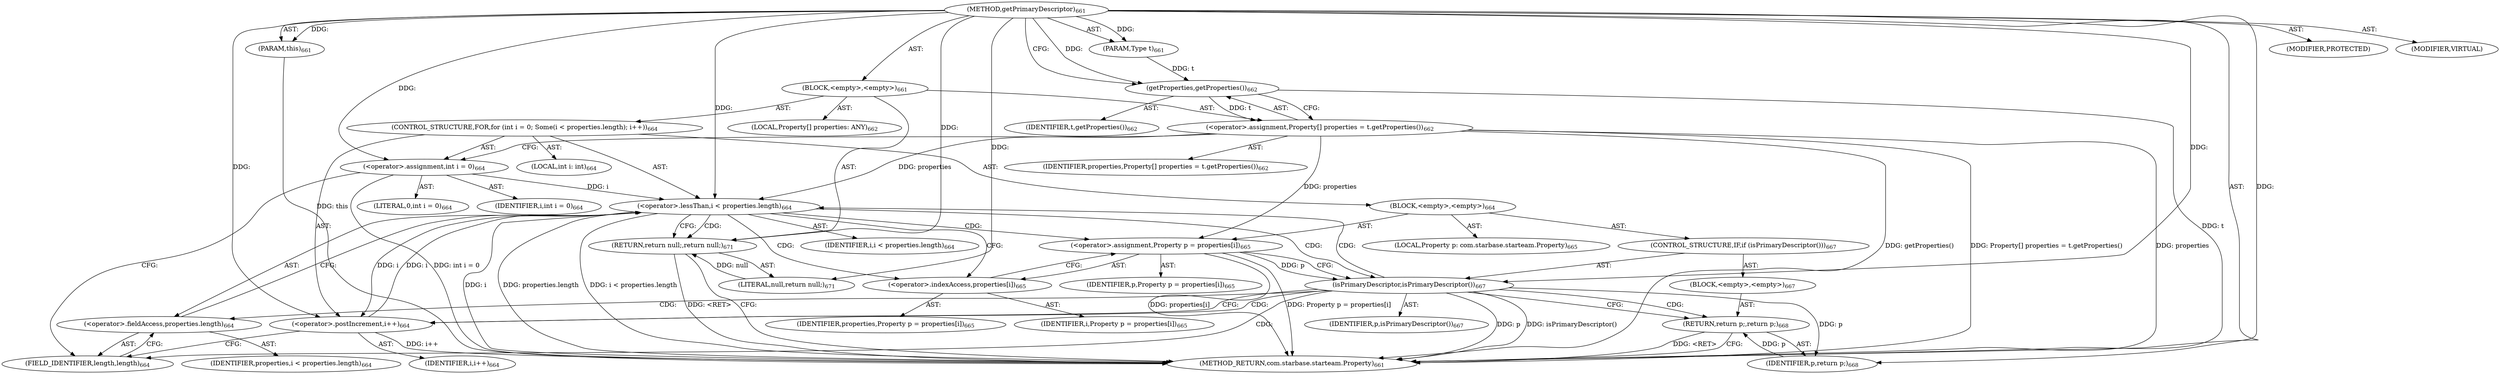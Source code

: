 digraph "getPrimaryDescriptor" {  
"111669149708" [label = <(METHOD,getPrimaryDescriptor)<SUB>661</SUB>> ]
"115964117045" [label = <(PARAM,this)<SUB>661</SUB>> ]
"115964117046" [label = <(PARAM,Type t)<SUB>661</SUB>> ]
"25769803829" [label = <(BLOCK,&lt;empty&gt;,&lt;empty&gt;)<SUB>661</SUB>> ]
"94489280556" [label = <(LOCAL,Property[] properties: ANY)<SUB>662</SUB>> ]
"30064771441" [label = <(&lt;operator&gt;.assignment,Property[] properties = t.getProperties())<SUB>662</SUB>> ]
"68719477074" [label = <(IDENTIFIER,properties,Property[] properties = t.getProperties())<SUB>662</SUB>> ]
"30064771442" [label = <(getProperties,getProperties())<SUB>662</SUB>> ]
"68719477075" [label = <(IDENTIFIER,t,getProperties())<SUB>662</SUB>> ]
"47244640295" [label = <(CONTROL_STRUCTURE,FOR,for (int i = 0; Some(i &lt; properties.length); i++))<SUB>664</SUB>> ]
"94489280557" [label = <(LOCAL,int i: int)<SUB>664</SUB>> ]
"30064771443" [label = <(&lt;operator&gt;.assignment,int i = 0)<SUB>664</SUB>> ]
"68719477076" [label = <(IDENTIFIER,i,int i = 0)<SUB>664</SUB>> ]
"90194313293" [label = <(LITERAL,0,int i = 0)<SUB>664</SUB>> ]
"30064771444" [label = <(&lt;operator&gt;.lessThan,i &lt; properties.length)<SUB>664</SUB>> ]
"68719477077" [label = <(IDENTIFIER,i,i &lt; properties.length)<SUB>664</SUB>> ]
"30064771445" [label = <(&lt;operator&gt;.fieldAccess,properties.length)<SUB>664</SUB>> ]
"68719477078" [label = <(IDENTIFIER,properties,i &lt; properties.length)<SUB>664</SUB>> ]
"55834574880" [label = <(FIELD_IDENTIFIER,length,length)<SUB>664</SUB>> ]
"30064771446" [label = <(&lt;operator&gt;.postIncrement,i++)<SUB>664</SUB>> ]
"68719477079" [label = <(IDENTIFIER,i,i++)<SUB>664</SUB>> ]
"25769803830" [label = <(BLOCK,&lt;empty&gt;,&lt;empty&gt;)<SUB>664</SUB>> ]
"94489280558" [label = <(LOCAL,Property p: com.starbase.starteam.Property)<SUB>665</SUB>> ]
"30064771447" [label = <(&lt;operator&gt;.assignment,Property p = properties[i])<SUB>665</SUB>> ]
"68719477080" [label = <(IDENTIFIER,p,Property p = properties[i])<SUB>665</SUB>> ]
"30064771448" [label = <(&lt;operator&gt;.indexAccess,properties[i])<SUB>665</SUB>> ]
"68719477081" [label = <(IDENTIFIER,properties,Property p = properties[i])<SUB>665</SUB>> ]
"68719477082" [label = <(IDENTIFIER,i,Property p = properties[i])<SUB>665</SUB>> ]
"47244640296" [label = <(CONTROL_STRUCTURE,IF,if (isPrimaryDescriptor()))<SUB>667</SUB>> ]
"30064771449" [label = <(isPrimaryDescriptor,isPrimaryDescriptor())<SUB>667</SUB>> ]
"68719477083" [label = <(IDENTIFIER,p,isPrimaryDescriptor())<SUB>667</SUB>> ]
"25769803831" [label = <(BLOCK,&lt;empty&gt;,&lt;empty&gt;)<SUB>667</SUB>> ]
"146028888071" [label = <(RETURN,return p;,return p;)<SUB>668</SUB>> ]
"68719477084" [label = <(IDENTIFIER,p,return p;)<SUB>668</SUB>> ]
"146028888072" [label = <(RETURN,return null;,return null;)<SUB>671</SUB>> ]
"90194313294" [label = <(LITERAL,null,return null;)<SUB>671</SUB>> ]
"133143986223" [label = <(MODIFIER,PROTECTED)> ]
"133143986224" [label = <(MODIFIER,VIRTUAL)> ]
"128849018892" [label = <(METHOD_RETURN,com.starbase.starteam.Property)<SUB>661</SUB>> ]
  "111669149708" -> "115964117045"  [ label = "AST: "] 
  "111669149708" -> "115964117046"  [ label = "AST: "] 
  "111669149708" -> "25769803829"  [ label = "AST: "] 
  "111669149708" -> "133143986223"  [ label = "AST: "] 
  "111669149708" -> "133143986224"  [ label = "AST: "] 
  "111669149708" -> "128849018892"  [ label = "AST: "] 
  "25769803829" -> "94489280556"  [ label = "AST: "] 
  "25769803829" -> "30064771441"  [ label = "AST: "] 
  "25769803829" -> "47244640295"  [ label = "AST: "] 
  "25769803829" -> "146028888072"  [ label = "AST: "] 
  "30064771441" -> "68719477074"  [ label = "AST: "] 
  "30064771441" -> "30064771442"  [ label = "AST: "] 
  "30064771442" -> "68719477075"  [ label = "AST: "] 
  "47244640295" -> "94489280557"  [ label = "AST: "] 
  "47244640295" -> "30064771443"  [ label = "AST: "] 
  "47244640295" -> "30064771444"  [ label = "AST: "] 
  "47244640295" -> "30064771446"  [ label = "AST: "] 
  "47244640295" -> "25769803830"  [ label = "AST: "] 
  "30064771443" -> "68719477076"  [ label = "AST: "] 
  "30064771443" -> "90194313293"  [ label = "AST: "] 
  "30064771444" -> "68719477077"  [ label = "AST: "] 
  "30064771444" -> "30064771445"  [ label = "AST: "] 
  "30064771445" -> "68719477078"  [ label = "AST: "] 
  "30064771445" -> "55834574880"  [ label = "AST: "] 
  "30064771446" -> "68719477079"  [ label = "AST: "] 
  "25769803830" -> "94489280558"  [ label = "AST: "] 
  "25769803830" -> "30064771447"  [ label = "AST: "] 
  "25769803830" -> "47244640296"  [ label = "AST: "] 
  "30064771447" -> "68719477080"  [ label = "AST: "] 
  "30064771447" -> "30064771448"  [ label = "AST: "] 
  "30064771448" -> "68719477081"  [ label = "AST: "] 
  "30064771448" -> "68719477082"  [ label = "AST: "] 
  "47244640296" -> "30064771449"  [ label = "AST: "] 
  "47244640296" -> "25769803831"  [ label = "AST: "] 
  "30064771449" -> "68719477083"  [ label = "AST: "] 
  "25769803831" -> "146028888071"  [ label = "AST: "] 
  "146028888071" -> "68719477084"  [ label = "AST: "] 
  "146028888072" -> "90194313294"  [ label = "AST: "] 
  "30064771441" -> "30064771443"  [ label = "CFG: "] 
  "146028888072" -> "128849018892"  [ label = "CFG: "] 
  "30064771442" -> "30064771441"  [ label = "CFG: "] 
  "30064771443" -> "55834574880"  [ label = "CFG: "] 
  "30064771444" -> "30064771448"  [ label = "CFG: "] 
  "30064771444" -> "146028888072"  [ label = "CFG: "] 
  "30064771446" -> "55834574880"  [ label = "CFG: "] 
  "30064771445" -> "30064771444"  [ label = "CFG: "] 
  "30064771447" -> "30064771449"  [ label = "CFG: "] 
  "55834574880" -> "30064771445"  [ label = "CFG: "] 
  "30064771448" -> "30064771447"  [ label = "CFG: "] 
  "30064771449" -> "146028888071"  [ label = "CFG: "] 
  "30064771449" -> "30064771446"  [ label = "CFG: "] 
  "146028888071" -> "128849018892"  [ label = "CFG: "] 
  "111669149708" -> "30064771442"  [ label = "CFG: "] 
  "146028888072" -> "128849018892"  [ label = "DDG: &lt;RET&gt;"] 
  "146028888071" -> "128849018892"  [ label = "DDG: &lt;RET&gt;"] 
  "115964117045" -> "128849018892"  [ label = "DDG: this"] 
  "30064771441" -> "128849018892"  [ label = "DDG: properties"] 
  "30064771442" -> "128849018892"  [ label = "DDG: t"] 
  "30064771441" -> "128849018892"  [ label = "DDG: getProperties()"] 
  "30064771441" -> "128849018892"  [ label = "DDG: Property[] properties = t.getProperties()"] 
  "30064771443" -> "128849018892"  [ label = "DDG: int i = 0"] 
  "30064771444" -> "128849018892"  [ label = "DDG: i"] 
  "30064771444" -> "128849018892"  [ label = "DDG: properties.length"] 
  "30064771444" -> "128849018892"  [ label = "DDG: i &lt; properties.length"] 
  "30064771447" -> "128849018892"  [ label = "DDG: properties[i]"] 
  "30064771447" -> "128849018892"  [ label = "DDG: Property p = properties[i]"] 
  "30064771449" -> "128849018892"  [ label = "DDG: p"] 
  "30064771449" -> "128849018892"  [ label = "DDG: isPrimaryDescriptor()"] 
  "30064771446" -> "128849018892"  [ label = "DDG: i++"] 
  "111669149708" -> "115964117045"  [ label = "DDG: "] 
  "111669149708" -> "115964117046"  [ label = "DDG: "] 
  "30064771442" -> "30064771441"  [ label = "DDG: t"] 
  "90194313294" -> "146028888072"  [ label = "DDG: null"] 
  "111669149708" -> "146028888072"  [ label = "DDG: "] 
  "111669149708" -> "30064771443"  [ label = "DDG: "] 
  "111669149708" -> "90194313294"  [ label = "DDG: "] 
  "115964117046" -> "30064771442"  [ label = "DDG: t"] 
  "111669149708" -> "30064771442"  [ label = "DDG: "] 
  "30064771443" -> "30064771444"  [ label = "DDG: i"] 
  "30064771446" -> "30064771444"  [ label = "DDG: i"] 
  "111669149708" -> "30064771444"  [ label = "DDG: "] 
  "30064771441" -> "30064771444"  [ label = "DDG: properties"] 
  "30064771444" -> "30064771446"  [ label = "DDG: i"] 
  "111669149708" -> "30064771446"  [ label = "DDG: "] 
  "30064771441" -> "30064771447"  [ label = "DDG: properties"] 
  "30064771447" -> "30064771449"  [ label = "DDG: p"] 
  "111669149708" -> "30064771449"  [ label = "DDG: "] 
  "68719477084" -> "146028888071"  [ label = "DDG: p"] 
  "30064771449" -> "68719477084"  [ label = "DDG: p"] 
  "111669149708" -> "68719477084"  [ label = "DDG: "] 
  "30064771444" -> "30064771447"  [ label = "CDG: "] 
  "30064771444" -> "30064771448"  [ label = "CDG: "] 
  "30064771444" -> "30064771449"  [ label = "CDG: "] 
  "30064771444" -> "146028888072"  [ label = "CDG: "] 
  "30064771449" -> "30064771445"  [ label = "CDG: "] 
  "30064771449" -> "30064771446"  [ label = "CDG: "] 
  "30064771449" -> "30064771444"  [ label = "CDG: "] 
  "30064771449" -> "55834574880"  [ label = "CDG: "] 
  "30064771449" -> "146028888071"  [ label = "CDG: "] 
}
